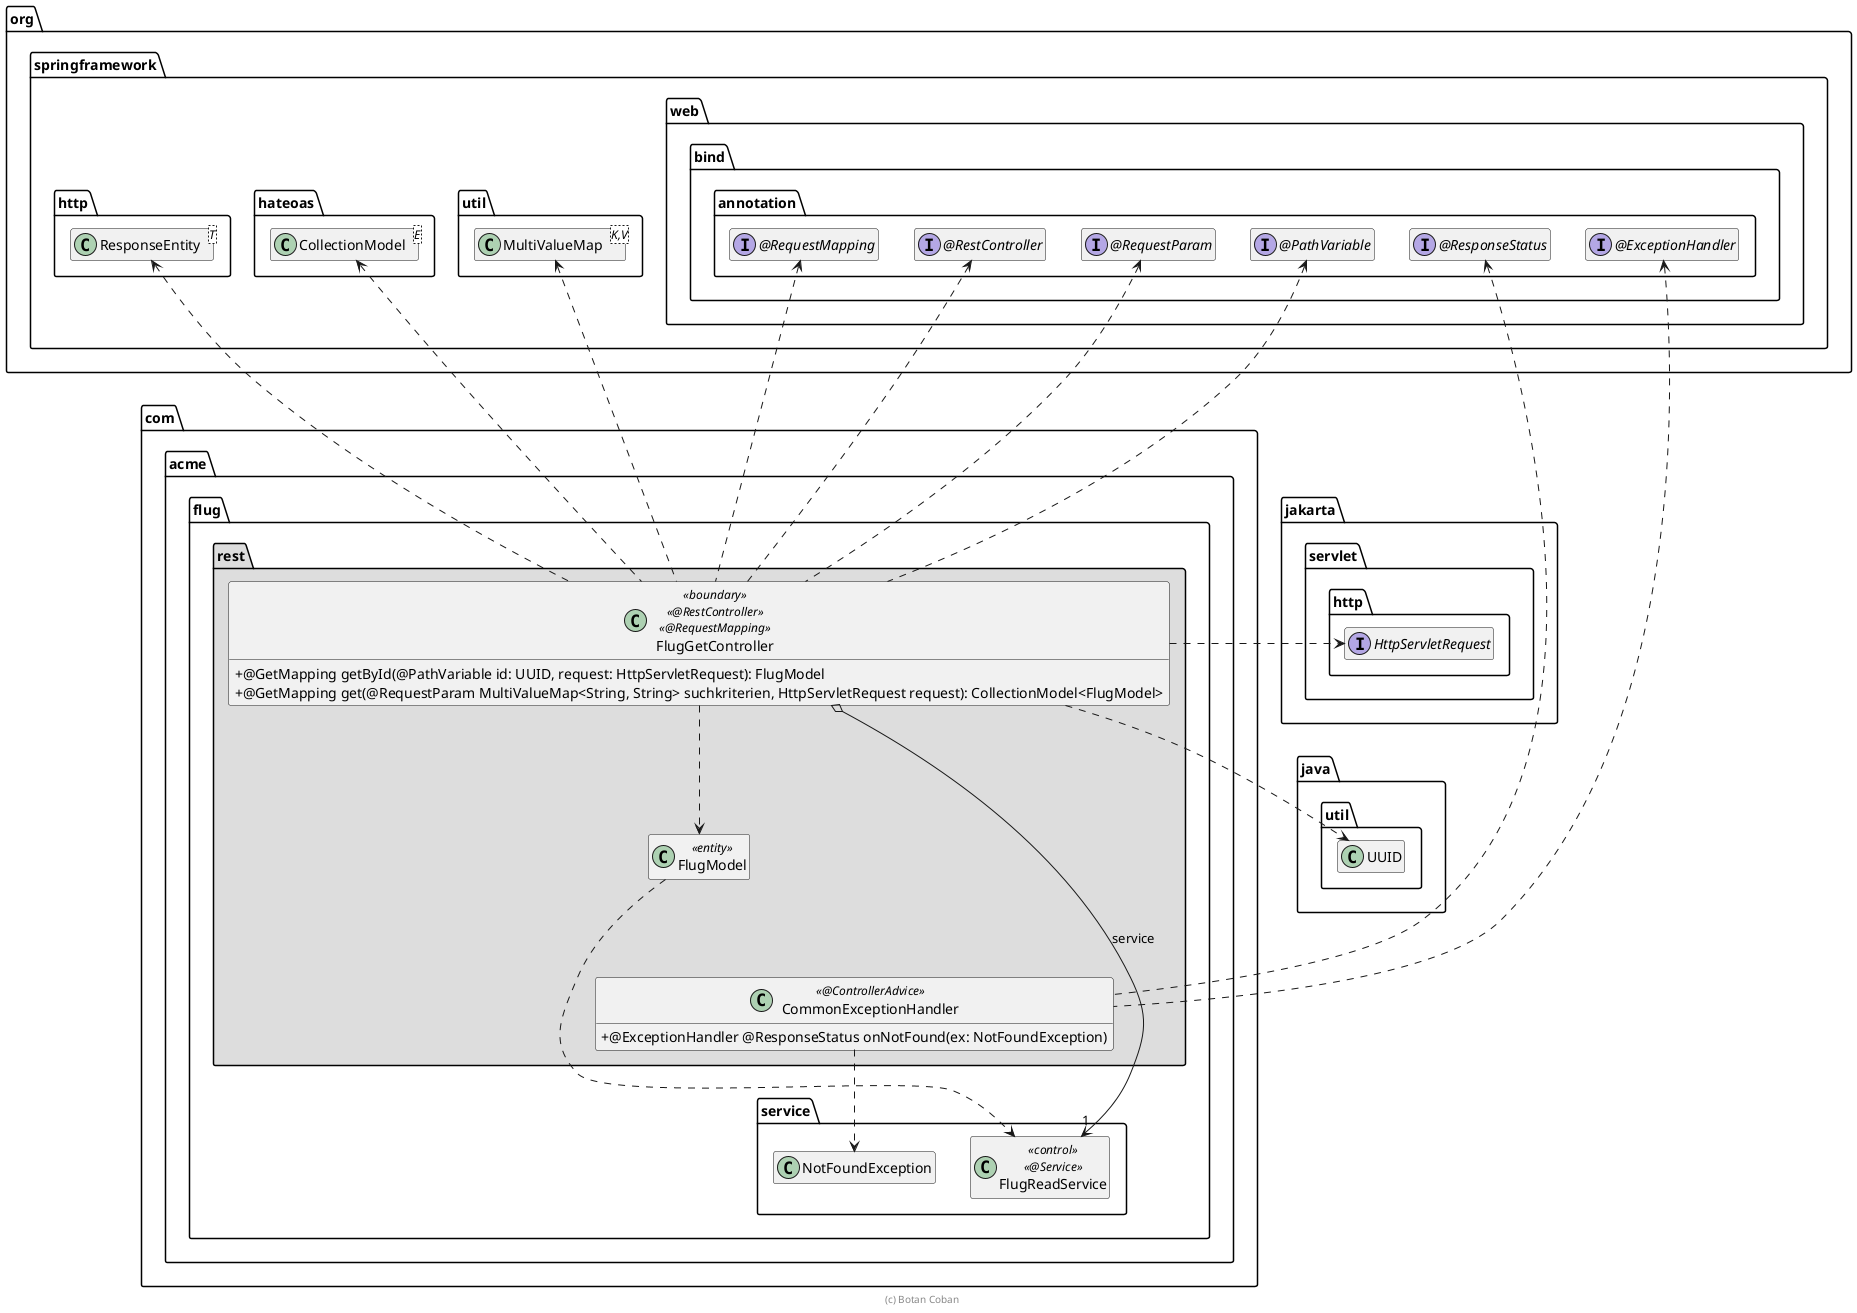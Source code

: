 @startuml FlugGetController

skinparam classAttributeIconSize 0

package org.springframework {
    package web.bind.annotation {
        interface "@RestController" as RestController
        interface "@RequestMapping" as RequestMapping
        interface "@PathVariable" as PathVariable
        interface "@RequestParam" as RequestParam
        interface "@ExceptionHandler" as ExceptionHandler
        interface "@ResponseStatus" as ResponseStatus
    }

    package http {
        class ResponseEntity<T>
    }
    package hateoas {
        class CollectionModel<E>
    }
    package util {
        class MultiValueMap<K,V>
    }
}

package jakarta.servlet.http {
    interface HttpServletRequest
}

package java.util {
    class UUID
    UUID .up[hidden].> HttpServletRequest
}

package com.acme.flug {
    package service {
        class FlugReadService << control >> << @Service >>
        class NotFoundException
    }

    package rest #DDDDDD {
        class FlugModel <<entity>>

        class FlugGetController << boundary >> << @RestController >> << @RequestMapping >> {
            + @GetMapping getById(@PathVariable id: UUID, request: HttpServletRequest): FlugModel
            + @GetMapping get(@RequestParam MultiValueMap<String, String> suchkriterien, HttpServletRequest request): CollectionModel<FlugModel>
        }

        class CommonExceptionHandler << @ControllerAdvice >> {
            + @ExceptionHandler @ResponseStatus onNotFound(ex: NotFoundException)
        }

        FlugGetController o--> "1" FlugReadService : service
        FlugGetController ..> FlugModel

        FlugGetController .up.> RestController
        FlugGetController .up.> RequestMapping
        FlugGetController .up.> PathVariable
        FlugGetController .up.> RequestParam
        FlugGetController .up.> ResponseEntity
        FlugGetController .up.> MultiValueMap
        FlugGetController .up.> CollectionModel
        FlugGetController .right.> HttpServletRequest

        CommonExceptionHandler .up.> ExceptionHandler
        CommonExceptionHandler .up.> ResponseStatus
        CommonExceptionHandler ..> NotFoundException
        CommonExceptionHandler .up[hidden].> FlugModel

        FlugGetController .right.> UUID

        FlugModel ..> FlugReadService
    }
}

hide empty members

footer (c) Botan Coban

@enduml
